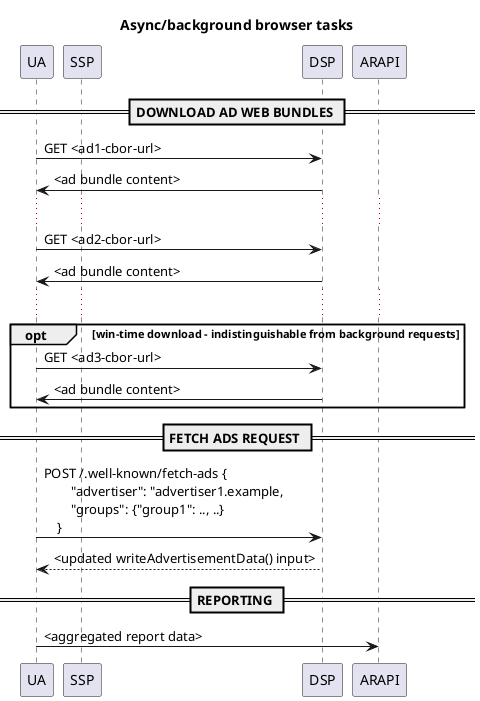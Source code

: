 @startuml

title Async/background browser tasks

participant "UA" as ua
participant "SSP" as ssp
participant "DSP" as dsp
participant "ARAPI" as arapi

== DOWNLOAD AD WEB BUNDLES ==

ua -> dsp : GET <ad1-cbor-url>
dsp -> ua : <ad bundle content>
...
ua -> dsp : GET <ad2-cbor-url>
dsp -> ua : <ad bundle content>
...

opt win-time download - indistinguishable from background requests
 ua -> dsp : GET <ad3-cbor-url>
 dsp -> ua : <ad bundle content>
end

== FETCH ADS REQUEST ==

ua -> dsp : POST /.well-known/fetch-ads {\n        "advertiser": "advertiser1.example,\n        "groups": {"group1": .., ..}\n    }
dsp --> ua : <updated writeAdvertisementData() input>

== REPORTING ==

ua -> arapi : <aggregated report data>

@enduml
